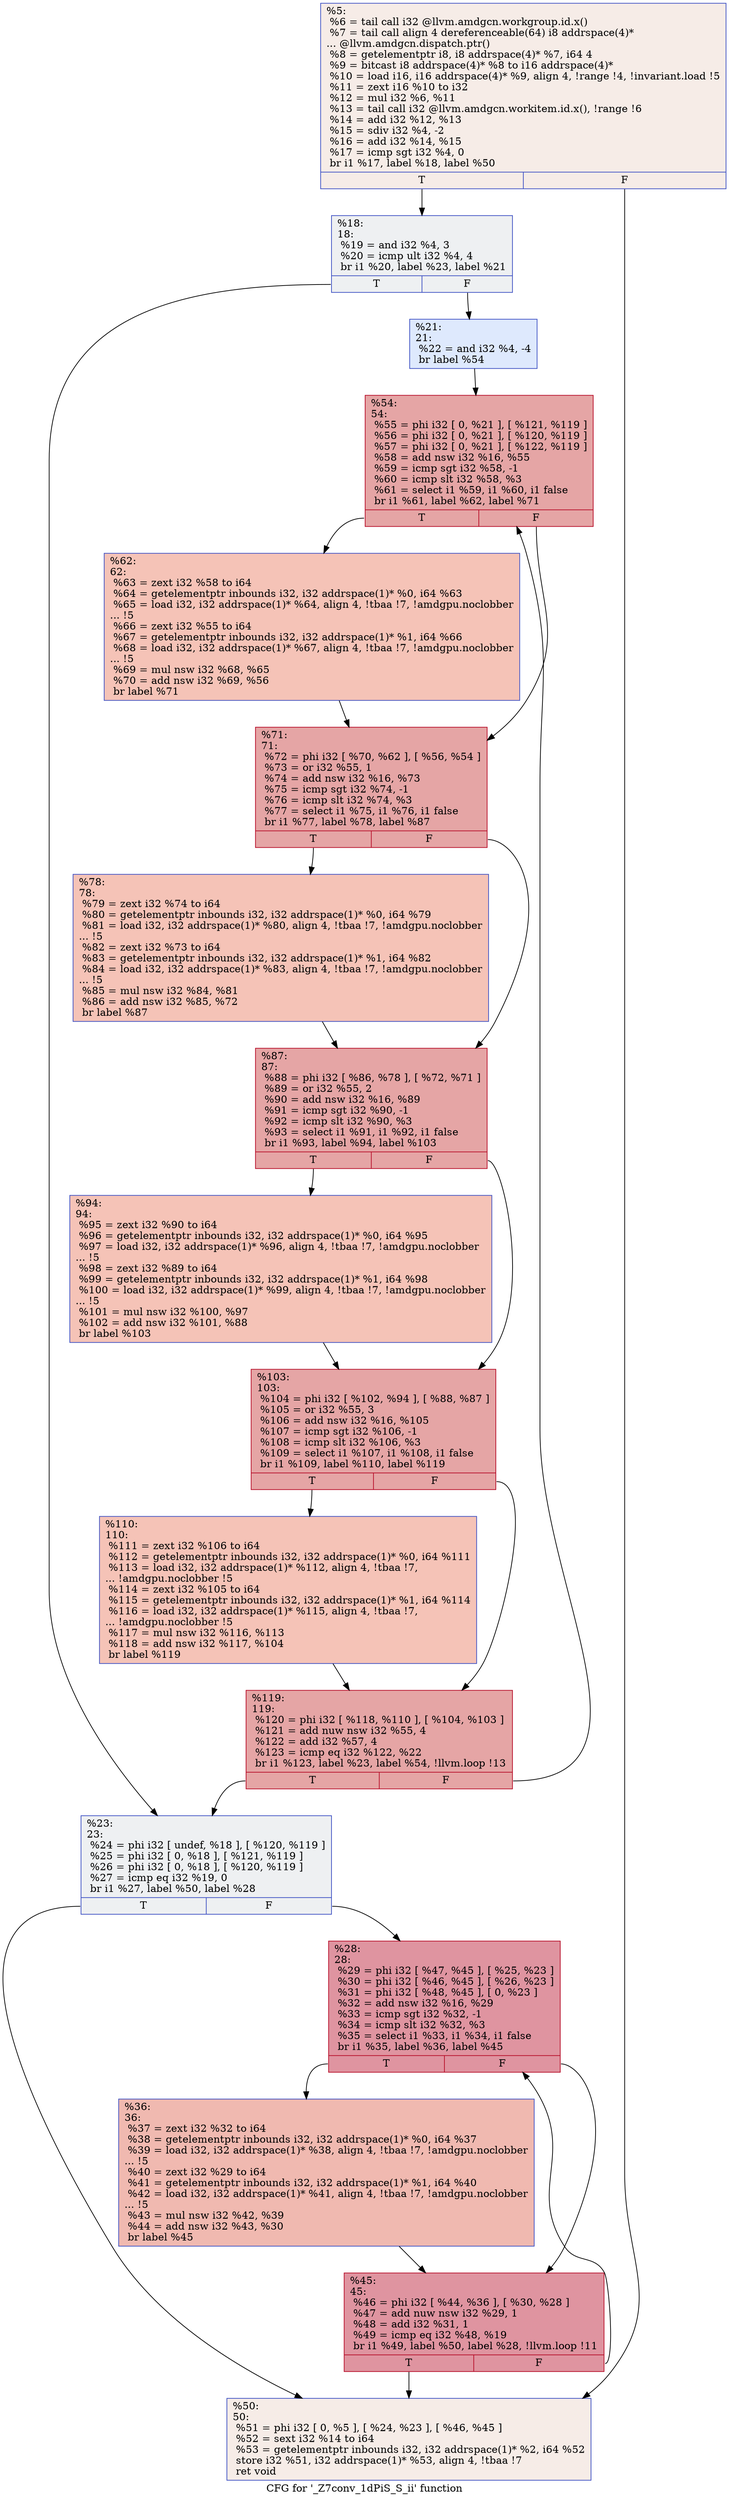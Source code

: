 digraph "CFG for '_Z7conv_1dPiS_S_ii' function" {
	label="CFG for '_Z7conv_1dPiS_S_ii' function";

	Node0x5862480 [shape=record,color="#3d50c3ff", style=filled, fillcolor="#ead5c970",label="{%5:\l  %6 = tail call i32 @llvm.amdgcn.workgroup.id.x()\l  %7 = tail call align 4 dereferenceable(64) i8 addrspace(4)*\l... @llvm.amdgcn.dispatch.ptr()\l  %8 = getelementptr i8, i8 addrspace(4)* %7, i64 4\l  %9 = bitcast i8 addrspace(4)* %8 to i16 addrspace(4)*\l  %10 = load i16, i16 addrspace(4)* %9, align 4, !range !4, !invariant.load !5\l  %11 = zext i16 %10 to i32\l  %12 = mul i32 %6, %11\l  %13 = tail call i32 @llvm.amdgcn.workitem.id.x(), !range !6\l  %14 = add i32 %12, %13\l  %15 = sdiv i32 %4, -2\l  %16 = add i32 %14, %15\l  %17 = icmp sgt i32 %4, 0\l  br i1 %17, label %18, label %50\l|{<s0>T|<s1>F}}"];
	Node0x5862480:s0 -> Node0x5862fa0;
	Node0x5862480:s1 -> Node0x58645b0;
	Node0x5862fa0 [shape=record,color="#3d50c3ff", style=filled, fillcolor="#d9dce170",label="{%18:\l18:                                               \l  %19 = and i32 %4, 3\l  %20 = icmp ult i32 %4, 4\l  br i1 %20, label %23, label %21\l|{<s0>T|<s1>F}}"];
	Node0x5862fa0:s0 -> Node0x5864870;
	Node0x5862fa0:s1 -> Node0x58648c0;
	Node0x58648c0 [shape=record,color="#3d50c3ff", style=filled, fillcolor="#b5cdfa70",label="{%21:\l21:                                               \l  %22 = and i32 %4, -4\l  br label %54\l}"];
	Node0x58648c0 -> Node0x5864ac0;
	Node0x5864870 [shape=record,color="#3d50c3ff", style=filled, fillcolor="#d9dce170",label="{%23:\l23:                                               \l  %24 = phi i32 [ undef, %18 ], [ %120, %119 ]\l  %25 = phi i32 [ 0, %18 ], [ %121, %119 ]\l  %26 = phi i32 [ 0, %18 ], [ %120, %119 ]\l  %27 = icmp eq i32 %19, 0\l  br i1 %27, label %50, label %28\l|{<s0>T|<s1>F}}"];
	Node0x5864870:s0 -> Node0x58645b0;
	Node0x5864870:s1 -> Node0x5865370;
	Node0x5865370 [shape=record,color="#b70d28ff", style=filled, fillcolor="#b70d2870",label="{%28:\l28:                                               \l  %29 = phi i32 [ %47, %45 ], [ %25, %23 ]\l  %30 = phi i32 [ %46, %45 ], [ %26, %23 ]\l  %31 = phi i32 [ %48, %45 ], [ 0, %23 ]\l  %32 = add nsw i32 %16, %29\l  %33 = icmp sgt i32 %32, -1\l  %34 = icmp slt i32 %32, %3\l  %35 = select i1 %33, i1 %34, i1 false\l  br i1 %35, label %36, label %45\l|{<s0>T|<s1>F}}"];
	Node0x5865370:s0 -> Node0x5865c40;
	Node0x5865370:s1 -> Node0x58654e0;
	Node0x5865c40 [shape=record,color="#3d50c3ff", style=filled, fillcolor="#de614d70",label="{%36:\l36:                                               \l  %37 = zext i32 %32 to i64\l  %38 = getelementptr inbounds i32, i32 addrspace(1)* %0, i64 %37\l  %39 = load i32, i32 addrspace(1)* %38, align 4, !tbaa !7, !amdgpu.noclobber\l... !5\l  %40 = zext i32 %29 to i64\l  %41 = getelementptr inbounds i32, i32 addrspace(1)* %1, i64 %40\l  %42 = load i32, i32 addrspace(1)* %41, align 4, !tbaa !7, !amdgpu.noclobber\l... !5\l  %43 = mul nsw i32 %42, %39\l  %44 = add nsw i32 %43, %30\l  br label %45\l}"];
	Node0x5865c40 -> Node0x58654e0;
	Node0x58654e0 [shape=record,color="#b70d28ff", style=filled, fillcolor="#b70d2870",label="{%45:\l45:                                               \l  %46 = phi i32 [ %44, %36 ], [ %30, %28 ]\l  %47 = add nuw nsw i32 %29, 1\l  %48 = add i32 %31, 1\l  %49 = icmp eq i32 %48, %19\l  br i1 %49, label %50, label %28, !llvm.loop !11\l|{<s0>T|<s1>F}}"];
	Node0x58654e0:s0 -> Node0x58645b0;
	Node0x58654e0:s1 -> Node0x5865370;
	Node0x58645b0 [shape=record,color="#3d50c3ff", style=filled, fillcolor="#ead5c970",label="{%50:\l50:                                               \l  %51 = phi i32 [ 0, %5 ], [ %24, %23 ], [ %46, %45 ]\l  %52 = sext i32 %14 to i64\l  %53 = getelementptr inbounds i32, i32 addrspace(1)* %2, i64 %52\l  store i32 %51, i32 addrspace(1)* %53, align 4, !tbaa !7\l  ret void\l}"];
	Node0x5864ac0 [shape=record,color="#b70d28ff", style=filled, fillcolor="#c5333470",label="{%54:\l54:                                               \l  %55 = phi i32 [ 0, %21 ], [ %121, %119 ]\l  %56 = phi i32 [ 0, %21 ], [ %120, %119 ]\l  %57 = phi i32 [ 0, %21 ], [ %122, %119 ]\l  %58 = add nsw i32 %16, %55\l  %59 = icmp sgt i32 %58, -1\l  %60 = icmp slt i32 %58, %3\l  %61 = select i1 %59, i1 %60, i1 false\l  br i1 %61, label %62, label %71\l|{<s0>T|<s1>F}}"];
	Node0x5864ac0:s0 -> Node0x5867ae0;
	Node0x5864ac0:s1 -> Node0x5867b30;
	Node0x5867ae0 [shape=record,color="#3d50c3ff", style=filled, fillcolor="#e8765c70",label="{%62:\l62:                                               \l  %63 = zext i32 %58 to i64\l  %64 = getelementptr inbounds i32, i32 addrspace(1)* %0, i64 %63\l  %65 = load i32, i32 addrspace(1)* %64, align 4, !tbaa !7, !amdgpu.noclobber\l... !5\l  %66 = zext i32 %55 to i64\l  %67 = getelementptr inbounds i32, i32 addrspace(1)* %1, i64 %66\l  %68 = load i32, i32 addrspace(1)* %67, align 4, !tbaa !7, !amdgpu.noclobber\l... !5\l  %69 = mul nsw i32 %68, %65\l  %70 = add nsw i32 %69, %56\l  br label %71\l}"];
	Node0x5867ae0 -> Node0x5867b30;
	Node0x5867b30 [shape=record,color="#b70d28ff", style=filled, fillcolor="#c5333470",label="{%71:\l71:                                               \l  %72 = phi i32 [ %70, %62 ], [ %56, %54 ]\l  %73 = or i32 %55, 1\l  %74 = add nsw i32 %16, %73\l  %75 = icmp sgt i32 %74, -1\l  %76 = icmp slt i32 %74, %3\l  %77 = select i1 %75, i1 %76, i1 false\l  br i1 %77, label %78, label %87\l|{<s0>T|<s1>F}}"];
	Node0x5867b30:s0 -> Node0x58686c0;
	Node0x5867b30:s1 -> Node0x5868710;
	Node0x58686c0 [shape=record,color="#3d50c3ff", style=filled, fillcolor="#e8765c70",label="{%78:\l78:                                               \l  %79 = zext i32 %74 to i64\l  %80 = getelementptr inbounds i32, i32 addrspace(1)* %0, i64 %79\l  %81 = load i32, i32 addrspace(1)* %80, align 4, !tbaa !7, !amdgpu.noclobber\l... !5\l  %82 = zext i32 %73 to i64\l  %83 = getelementptr inbounds i32, i32 addrspace(1)* %1, i64 %82\l  %84 = load i32, i32 addrspace(1)* %83, align 4, !tbaa !7, !amdgpu.noclobber\l... !5\l  %85 = mul nsw i32 %84, %81\l  %86 = add nsw i32 %85, %72\l  br label %87\l}"];
	Node0x58686c0 -> Node0x5868710;
	Node0x5868710 [shape=record,color="#b70d28ff", style=filled, fillcolor="#c5333470",label="{%87:\l87:                                               \l  %88 = phi i32 [ %86, %78 ], [ %72, %71 ]\l  %89 = or i32 %55, 2\l  %90 = add nsw i32 %16, %89\l  %91 = icmp sgt i32 %90, -1\l  %92 = icmp slt i32 %90, %3\l  %93 = select i1 %91, i1 %92, i1 false\l  br i1 %93, label %94, label %103\l|{<s0>T|<s1>F}}"];
	Node0x5868710:s0 -> Node0x58690c0;
	Node0x5868710:s1 -> Node0x5869110;
	Node0x58690c0 [shape=record,color="#3d50c3ff", style=filled, fillcolor="#e8765c70",label="{%94:\l94:                                               \l  %95 = zext i32 %90 to i64\l  %96 = getelementptr inbounds i32, i32 addrspace(1)* %0, i64 %95\l  %97 = load i32, i32 addrspace(1)* %96, align 4, !tbaa !7, !amdgpu.noclobber\l... !5\l  %98 = zext i32 %89 to i64\l  %99 = getelementptr inbounds i32, i32 addrspace(1)* %1, i64 %98\l  %100 = load i32, i32 addrspace(1)* %99, align 4, !tbaa !7, !amdgpu.noclobber\l... !5\l  %101 = mul nsw i32 %100, %97\l  %102 = add nsw i32 %101, %88\l  br label %103\l}"];
	Node0x58690c0 -> Node0x5869110;
	Node0x5869110 [shape=record,color="#b70d28ff", style=filled, fillcolor="#c5333470",label="{%103:\l103:                                              \l  %104 = phi i32 [ %102, %94 ], [ %88, %87 ]\l  %105 = or i32 %55, 3\l  %106 = add nsw i32 %16, %105\l  %107 = icmp sgt i32 %106, -1\l  %108 = icmp slt i32 %106, %3\l  %109 = select i1 %107, i1 %108, i1 false\l  br i1 %109, label %110, label %119\l|{<s0>T|<s1>F}}"];
	Node0x5869110:s0 -> Node0x5869ac0;
	Node0x5869110:s1 -> Node0x5864fd0;
	Node0x5869ac0 [shape=record,color="#3d50c3ff", style=filled, fillcolor="#e8765c70",label="{%110:\l110:                                              \l  %111 = zext i32 %106 to i64\l  %112 = getelementptr inbounds i32, i32 addrspace(1)* %0, i64 %111\l  %113 = load i32, i32 addrspace(1)* %112, align 4, !tbaa !7,\l... !amdgpu.noclobber !5\l  %114 = zext i32 %105 to i64\l  %115 = getelementptr inbounds i32, i32 addrspace(1)* %1, i64 %114\l  %116 = load i32, i32 addrspace(1)* %115, align 4, !tbaa !7,\l... !amdgpu.noclobber !5\l  %117 = mul nsw i32 %116, %113\l  %118 = add nsw i32 %117, %104\l  br label %119\l}"];
	Node0x5869ac0 -> Node0x5864fd0;
	Node0x5864fd0 [shape=record,color="#b70d28ff", style=filled, fillcolor="#c5333470",label="{%119:\l119:                                              \l  %120 = phi i32 [ %118, %110 ], [ %104, %103 ]\l  %121 = add nuw nsw i32 %55, 4\l  %122 = add i32 %57, 4\l  %123 = icmp eq i32 %122, %22\l  br i1 %123, label %23, label %54, !llvm.loop !13\l|{<s0>T|<s1>F}}"];
	Node0x5864fd0:s0 -> Node0x5864870;
	Node0x5864fd0:s1 -> Node0x5864ac0;
}
